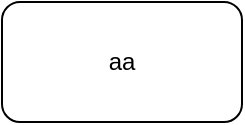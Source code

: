 <mxfile version="20.0.4" type="github">
  <diagram id="dP6-vbBj1xkv7NH0AhIX" name="Page-1">
    <mxGraphModel dx="2062" dy="1154" grid="1" gridSize="10" guides="1" tooltips="1" connect="1" arrows="1" fold="1" page="1" pageScale="1" pageWidth="827" pageHeight="1169" math="0" shadow="0">
      <root>
        <mxCell id="0" />
        <mxCell id="1" parent="0" />
        <mxCell id="Ni9zS0eMg9nQxDq-Bimw-1" value="aa" style="rounded=1;whiteSpace=wrap;html=1;" vertex="1" parent="1">
          <mxGeometry x="350" y="560" width="120" height="60" as="geometry" />
        </mxCell>
      </root>
    </mxGraphModel>
  </diagram>
</mxfile>
